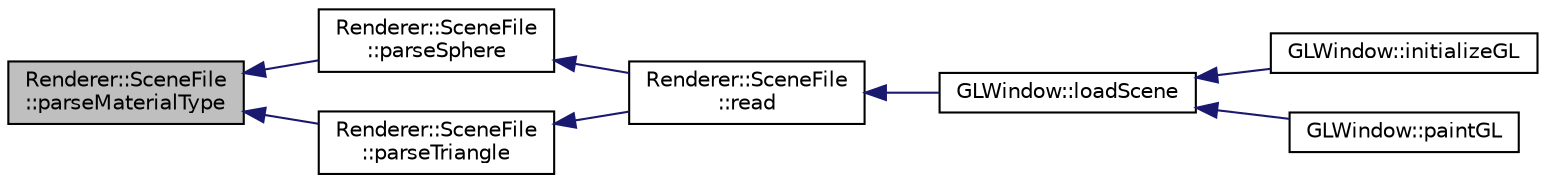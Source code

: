 digraph "Renderer::SceneFile::parseMaterialType"
{
  edge [fontname="Helvetica",fontsize="10",labelfontname="Helvetica",labelfontsize="10"];
  node [fontname="Helvetica",fontsize="10",shape=record];
  rankdir="LR";
  Node1 [label="Renderer::SceneFile\l::parseMaterialType",height=0.2,width=0.4,color="black", fillcolor="grey75", style="filled", fontcolor="black"];
  Node1 -> Node2 [dir="back",color="midnightblue",fontsize="10",style="solid",fontname="Helvetica"];
  Node2 [label="Renderer::SceneFile\l::parseSphere",height=0.2,width=0.4,color="black", fillcolor="white", style="filled",URL="$class_renderer_1_1_scene_file.html#a52b006539e1d470e6d75ee662b056bc2",tooltip="parseSphere Reads a series of tokens to find out spherical data "];
  Node2 -> Node3 [dir="back",color="midnightblue",fontsize="10",style="solid",fontname="Helvetica"];
  Node3 [label="Renderer::SceneFile\l::read",height=0.2,width=0.4,color="black", fillcolor="white", style="filled",URL="$class_renderer_1_1_scene_file.html#a615a08298e12eec3794cd80ba687c127",tooltip="reads the system path stored in m_sceneFile "];
  Node3 -> Node4 [dir="back",color="midnightblue",fontsize="10",style="solid",fontname="Helvetica"];
  Node4 [label="GLWindow::loadScene",height=0.2,width=0.4,color="black", fillcolor="white", style="filled",URL="$class_g_l_window.html#aed7b270f88867c428887e7c43145988b"];
  Node4 -> Node5 [dir="back",color="midnightblue",fontsize="10",style="solid",fontname="Helvetica"];
  Node5 [label="GLWindow::initializeGL",height=0.2,width=0.4,color="black", fillcolor="white", style="filled",URL="$class_g_l_window.html#a39e39761cd7323806917a217cc7caea5",tooltip="The following methods must be implimented in the sub class this is called when the window is created..."];
  Node4 -> Node6 [dir="back",color="midnightblue",fontsize="10",style="solid",fontname="Helvetica"];
  Node6 [label="GLWindow::paintGL",height=0.2,width=0.4,color="black", fillcolor="white", style="filled",URL="$class_g_l_window.html#a9bd2503dd5f812c10a9481f22ecd3403",tooltip="this is the main gl drawing routine which is called whenever the window needs to be re-drawn ..."];
  Node1 -> Node7 [dir="back",color="midnightblue",fontsize="10",style="solid",fontname="Helvetica"];
  Node7 [label="Renderer::SceneFile\l::parseTriangle",height=0.2,width=0.4,color="black", fillcolor="white", style="filled",URL="$class_renderer_1_1_scene_file.html#a7c8cd7aafa876459375f0aa158c5ae2c",tooltip="parseTriangle Reads a series of tokens to find out triangle data "];
  Node7 -> Node3 [dir="back",color="midnightblue",fontsize="10",style="solid",fontname="Helvetica"];
}
